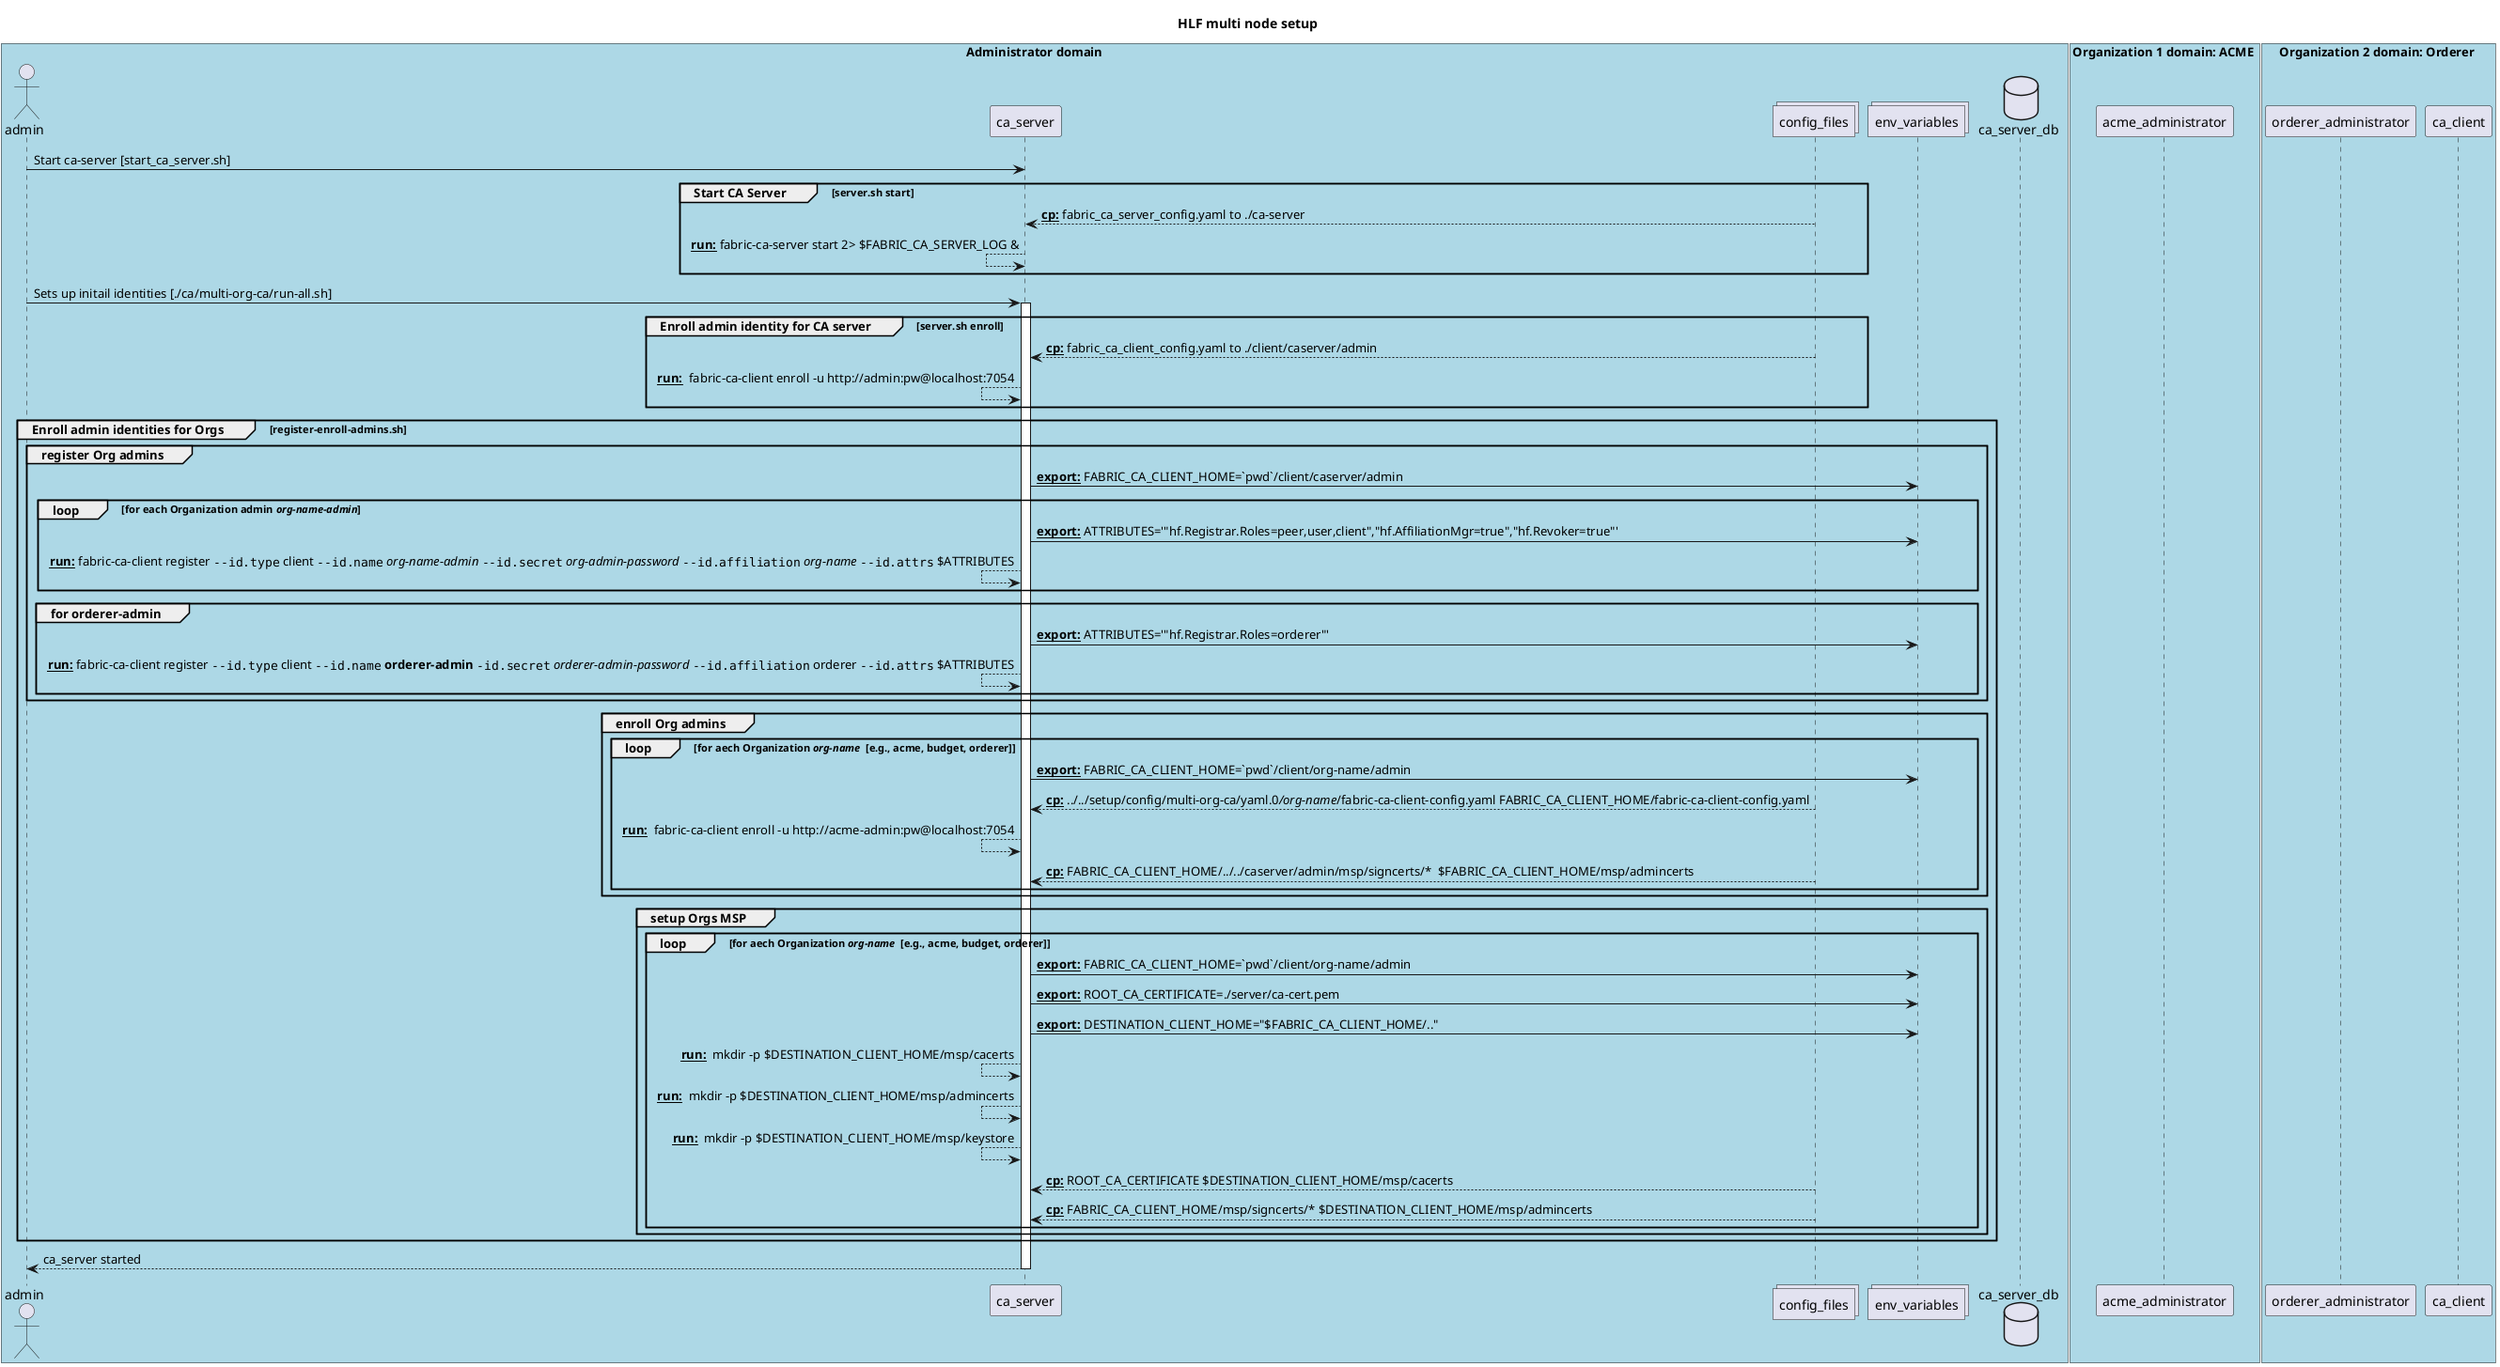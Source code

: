 @startuml
title HLF multi node setup



box "Administrator domain" #LightBlue
    actor admin
	participant ca_client
    participant ca_server
    collections config_files
    collections env_variables 
    
    database ca_server_db

end box

box "Organization 1 domain: ACME " #LightBlue
	participant acme_administrator
    participant ca_client

end box

box "Organization 2 domain: Orderer " #LightBlue
	participant orderer_administrator
    participant ca_client
end box

' NOTE : for the moment the interactions may sound local , because it follows the script, adaptations are required.

admin -> ca_server: Start ca-server [start_ca_server.sh]

group Start CA Server [server.sh start]
    ca_server <-- config_files : **__cp:__** fabric_ca_server_config.yaml to ./ca-server
    ca_server <-- ca_server : **__run:__** fabric-ca-server start 2> $FABRIC_CA_SERVER_LOG &
end 

admin -> ca_server: Sets up initail identities [./ca/multi-org-ca/run-all.sh]


activate ca_server



group Enroll admin identity for CA server [server.sh enroll]
    ca_server <-- config_files : **__cp:__** fabric_ca_client_config.yaml to ./client/caserver/admin
    ca_server <-- ca_server : **__run:__**  fabric-ca-client enroll -u http://admin:pw@localhost:7054
end


group Enroll admin identities for Orgs [register-enroll-admins.sh]

    group register Org admins
        'set CA admin server. Ex: source setclient.sh caserver admin
        ca_server -> env_variables : **__export:__** FABRIC_CA_CLIENT_HOME=`pwd`/client/caserver/admin
        
        loop for each Organization admin //org-name-admin//
            ca_server -> env_variables : **__export:__** ATTRIBUTES='"hf.Registrar.Roles=peer,user,client","hf.AffiliationMgr=true","hf.Revoker=true"'
            ca_server <-- ca_server : **__run:__** fabric-ca-client register ""--id.type"" client ""--id.name"" //org-name-admin// ""--id.secret"" //org-admin-password// ""--id.affiliation"" //org-name// ""--id.attrs"" $ATTRIBUTES
            'cmd example for acme org:  fabric-ca-client register --id.type client --id.name acme-admin --id.secret password --id.affiliation acme --id.attrs $ATTRIBUTES
        end

        group for **orderer-admin** 
            ca_server -> env_variables : **__export:__** ATTRIBUTES='"hf.Registrar.Roles=orderer"'
            ca_server <-- ca_server : **__run:__** fabric-ca-client register ""--id.type"" client ""--id.name"" **orderer-admin** ""-id.secret"" //orderer-admin-password// ""--id.affiliation"" orderer ""--id.attrs"" $ATTRIBUTES
        end

    end

    group enroll Org admins
        loop for aech Organization //org-name//  [e.g., acme, budget, orderer]
            'set CA admin server. Ex: source setclient.sh org-name admin
            ca_server -> env_variables : **__export:__** FABRIC_CA_CLIENT_HOME=`pwd`/client/org-name/admin
            ca_server <-- config_files : **__cp:__** ../../setup/config/multi-org-ca/yaml.0///org-name///fabric-ca-client-config.yaml FABRIC_CA_CLIENT_HOME/fabric-ca-client-config.yaml
            ca_server <-- ca_server : **__run:__**  fabric-ca-client enroll -u http://acme-admin:pw@localhost:7054
            ca_server <-- config_files : **__cp:__** FABRIC_CA_CLIENT_HOME/../../caserver/admin/msp/signcerts/*  $FABRIC_CA_CLIENT_HOME/msp/admincerts
        end
    end
    
    group setup Orgs MSP
        loop for aech Organization //org-name//  [e.g., acme, budget, orderer]
            'set CA admin server. Ex: source setclient.sh org-name admin
            ca_server -> env_variables : **__export:__** FABRIC_CA_CLIENT_HOME=`pwd`/client/org-name/admin

            ' NOTE: TBC : the file ca-cert.pem is potentially generated by fabric-ca-server start fabric_ca_server_config.yaml
            ca_server -> env_variables : **__export:__** ROOT_CA_CERTIFICATE=./server/ca-cert.pem   
            ca_server -> env_variables : **__export:__** DESTINATION_CLIENT_HOME="$FABRIC_CA_CLIENT_HOME/.."

            ca_server <-- ca_server : **__run:__**  mkdir -p $DESTINATION_CLIENT_HOME/msp/cacerts
            ca_server <-- ca_server : **__run:__**  mkdir -p $DESTINATION_CLIENT_HOME/msp/admincerts 
            ca_server <-- ca_server : **__run:__**  mkdir -p $DESTINATION_CLIENT_HOME/msp/keystore  

            ' Copy the Root CA Cert
            ca_server <-- config_files : **__cp:__** ROOT_CA_CERTIFICATE $DESTINATION_CLIENT_HOME/msp/cacerts

            ' Copy the admin certs - ORG admin is the admin for the specified Org
            ca_server <-- config_files : **__cp:__** FABRIC_CA_CLIENT_HOME/msp/signcerts/* $DESTINATION_CLIENT_HOME/msp/admincerts 
        end
    end


end


return ca_server started

deactivate ca_server



@enduml